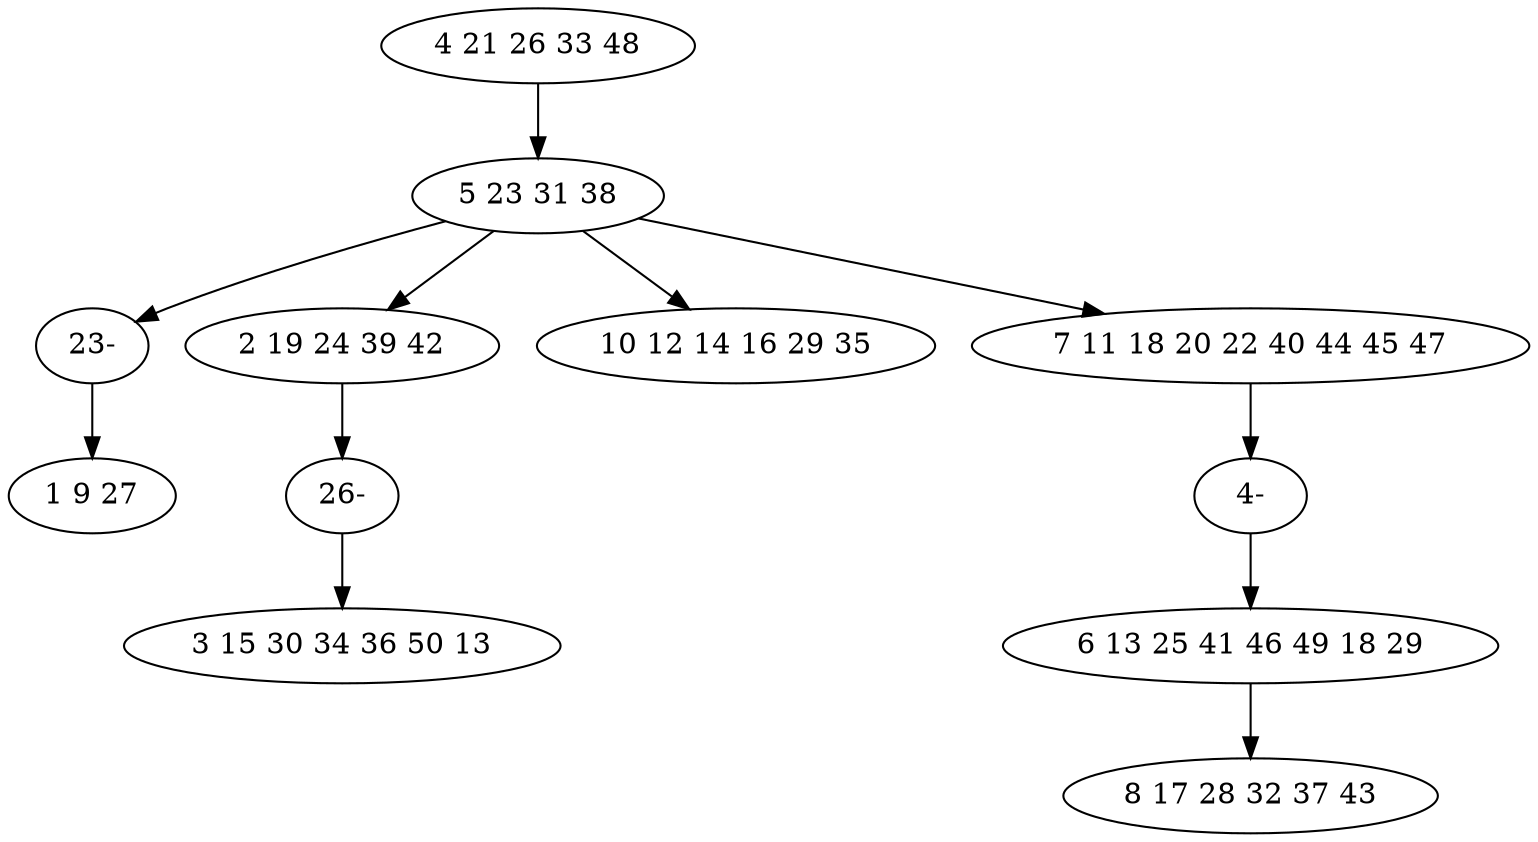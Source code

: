 digraph true_tree {
	"0" -> "1"
	"1" -> "10"
	"1" -> "3"
	"1" -> "4"
	"1" -> "5"
	"3" -> "9"
	"5" -> "11"
	"7" -> "8"
	"9" -> "6"
	"10" -> "2"
	"11" -> "7"
	"0" [label="4 21 26 33 48"];
	"1" [label="5 23 31 38"];
	"2" [label="1 9 27"];
	"3" [label="2 19 24 39 42"];
	"4" [label="10 12 14 16 29 35"];
	"5" [label="7 11 18 20 22 40 44 45 47"];
	"6" [label="3 15 30 34 36 50 13"];
	"7" [label="6 13 25 41 46 49 18 29"];
	"8" [label="8 17 28 32 37 43"];
	"9" [label="26-"];
	"10" [label="23-"];
	"11" [label="4-"];
}
